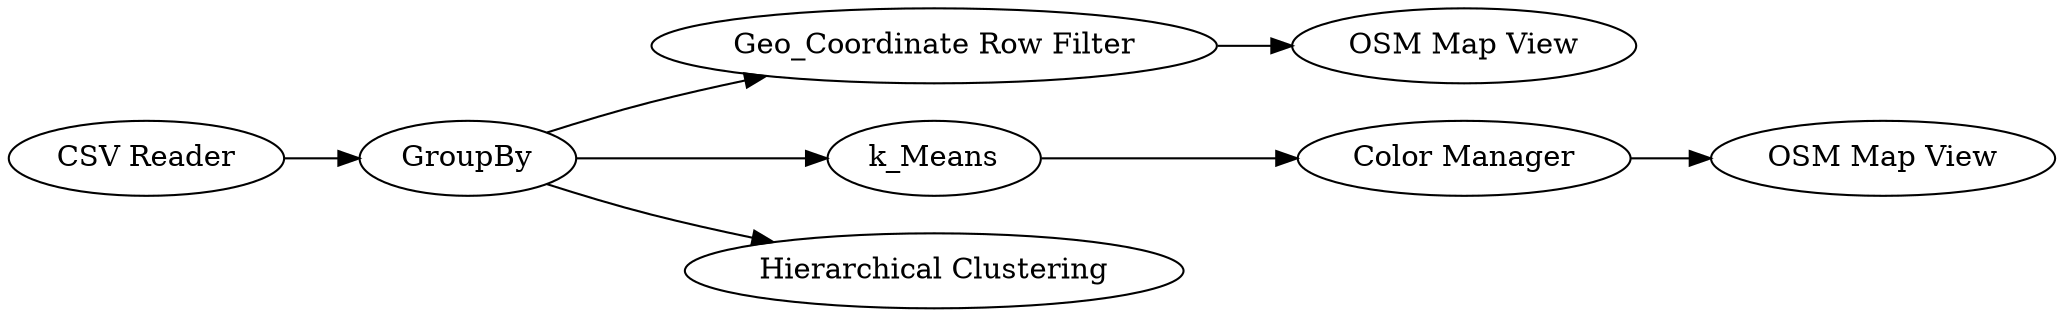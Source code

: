 digraph {
	7 -> 8
	9 -> 2
	3 -> 5
	2 -> 6
	2 -> 3
	6 -> 7
	2 -> 11
	5 [label="OSM Map View"]
	7 [label="Color Manager"]
	9 [label="CSV Reader"]
	11 [label="Hierarchical Clustering"]
	6 [label=k_Means]
	8 [label="OSM Map View"]
	3 [label="Geo_Coordinate Row Filter"]
	2 [label=GroupBy]
	rankdir=LR
}
